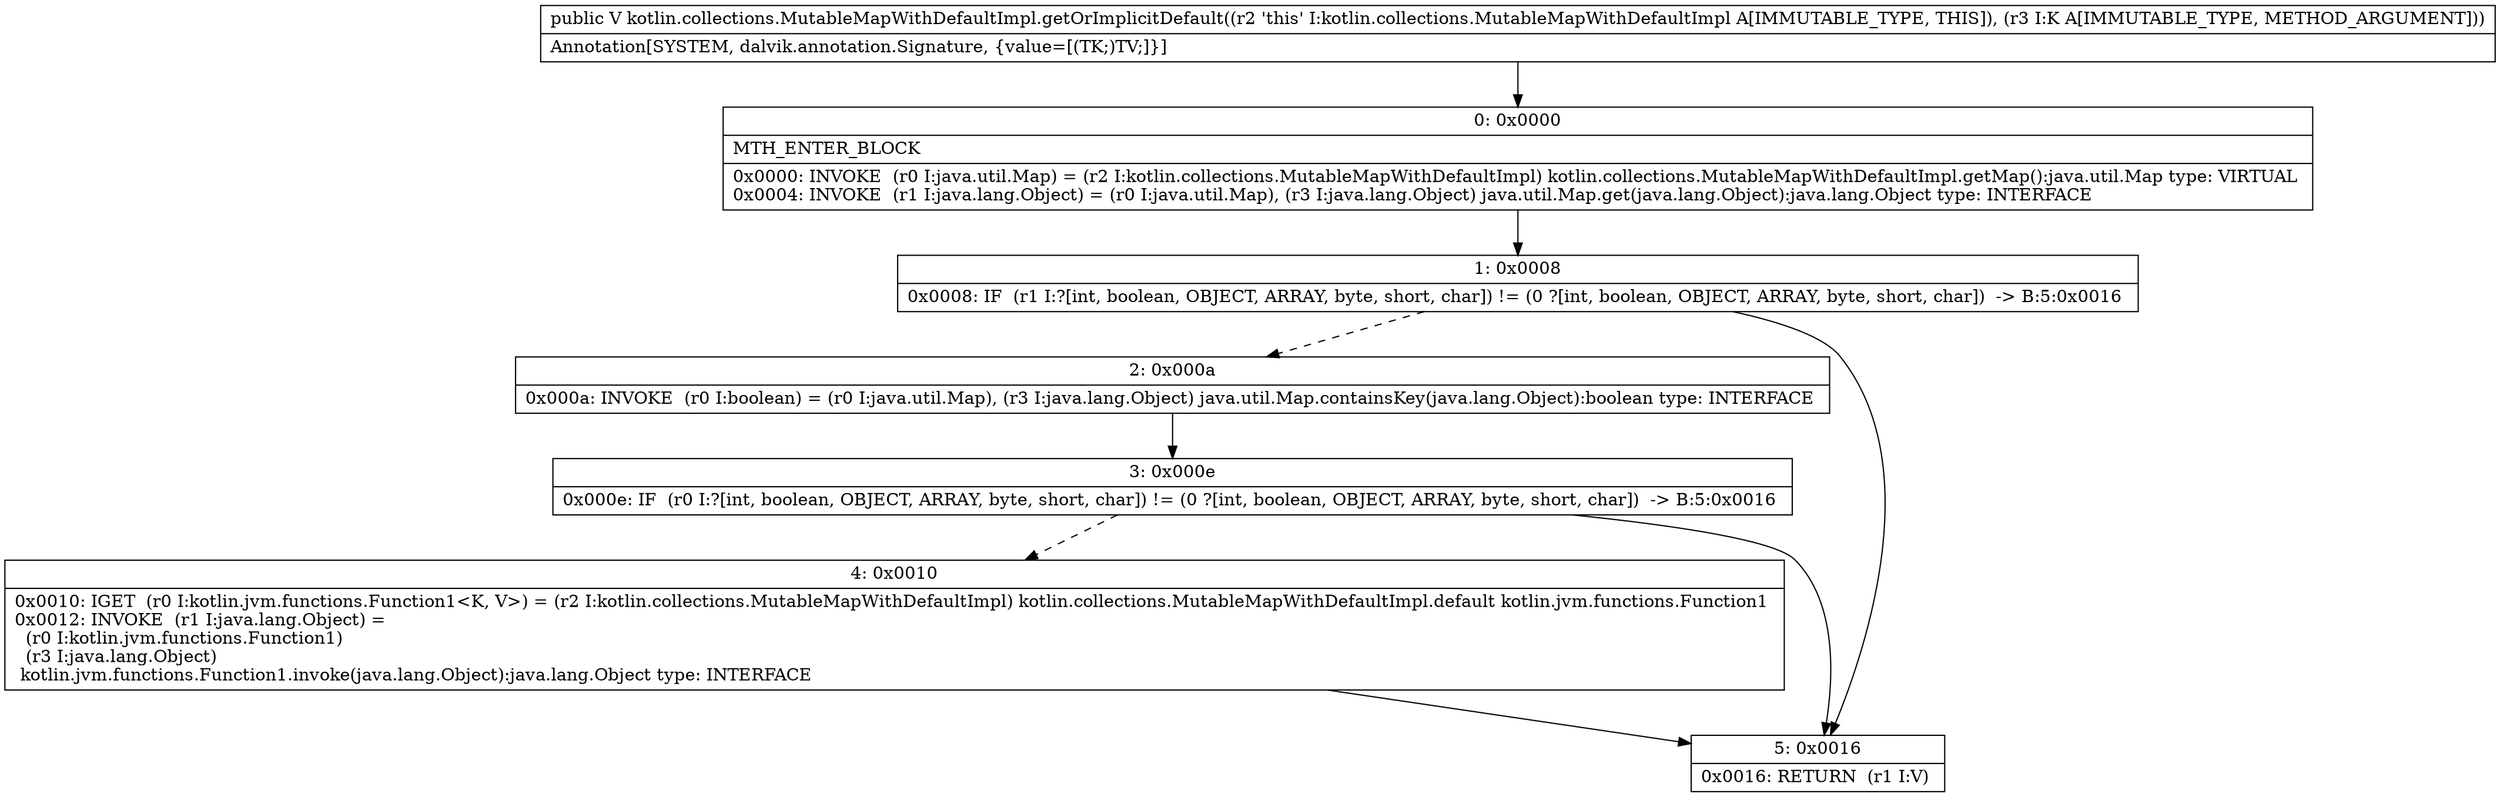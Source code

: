 digraph "CFG forkotlin.collections.MutableMapWithDefaultImpl.getOrImplicitDefault(Ljava\/lang\/Object;)Ljava\/lang\/Object;" {
Node_0 [shape=record,label="{0\:\ 0x0000|MTH_ENTER_BLOCK\l|0x0000: INVOKE  (r0 I:java.util.Map) = (r2 I:kotlin.collections.MutableMapWithDefaultImpl) kotlin.collections.MutableMapWithDefaultImpl.getMap():java.util.Map type: VIRTUAL \l0x0004: INVOKE  (r1 I:java.lang.Object) = (r0 I:java.util.Map), (r3 I:java.lang.Object) java.util.Map.get(java.lang.Object):java.lang.Object type: INTERFACE \l}"];
Node_1 [shape=record,label="{1\:\ 0x0008|0x0008: IF  (r1 I:?[int, boolean, OBJECT, ARRAY, byte, short, char]) != (0 ?[int, boolean, OBJECT, ARRAY, byte, short, char])  \-\> B:5:0x0016 \l}"];
Node_2 [shape=record,label="{2\:\ 0x000a|0x000a: INVOKE  (r0 I:boolean) = (r0 I:java.util.Map), (r3 I:java.lang.Object) java.util.Map.containsKey(java.lang.Object):boolean type: INTERFACE \l}"];
Node_3 [shape=record,label="{3\:\ 0x000e|0x000e: IF  (r0 I:?[int, boolean, OBJECT, ARRAY, byte, short, char]) != (0 ?[int, boolean, OBJECT, ARRAY, byte, short, char])  \-\> B:5:0x0016 \l}"];
Node_4 [shape=record,label="{4\:\ 0x0010|0x0010: IGET  (r0 I:kotlin.jvm.functions.Function1\<K, V\>) = (r2 I:kotlin.collections.MutableMapWithDefaultImpl) kotlin.collections.MutableMapWithDefaultImpl.default kotlin.jvm.functions.Function1 \l0x0012: INVOKE  (r1 I:java.lang.Object) = \l  (r0 I:kotlin.jvm.functions.Function1)\l  (r3 I:java.lang.Object)\l kotlin.jvm.functions.Function1.invoke(java.lang.Object):java.lang.Object type: INTERFACE \l}"];
Node_5 [shape=record,label="{5\:\ 0x0016|0x0016: RETURN  (r1 I:V) \l}"];
MethodNode[shape=record,label="{public V kotlin.collections.MutableMapWithDefaultImpl.getOrImplicitDefault((r2 'this' I:kotlin.collections.MutableMapWithDefaultImpl A[IMMUTABLE_TYPE, THIS]), (r3 I:K A[IMMUTABLE_TYPE, METHOD_ARGUMENT]))  | Annotation[SYSTEM, dalvik.annotation.Signature, \{value=[(TK;)TV;]\}]\l}"];
MethodNode -> Node_0;
Node_0 -> Node_1;
Node_1 -> Node_2[style=dashed];
Node_1 -> Node_5;
Node_2 -> Node_3;
Node_3 -> Node_4[style=dashed];
Node_3 -> Node_5;
Node_4 -> Node_5;
}

